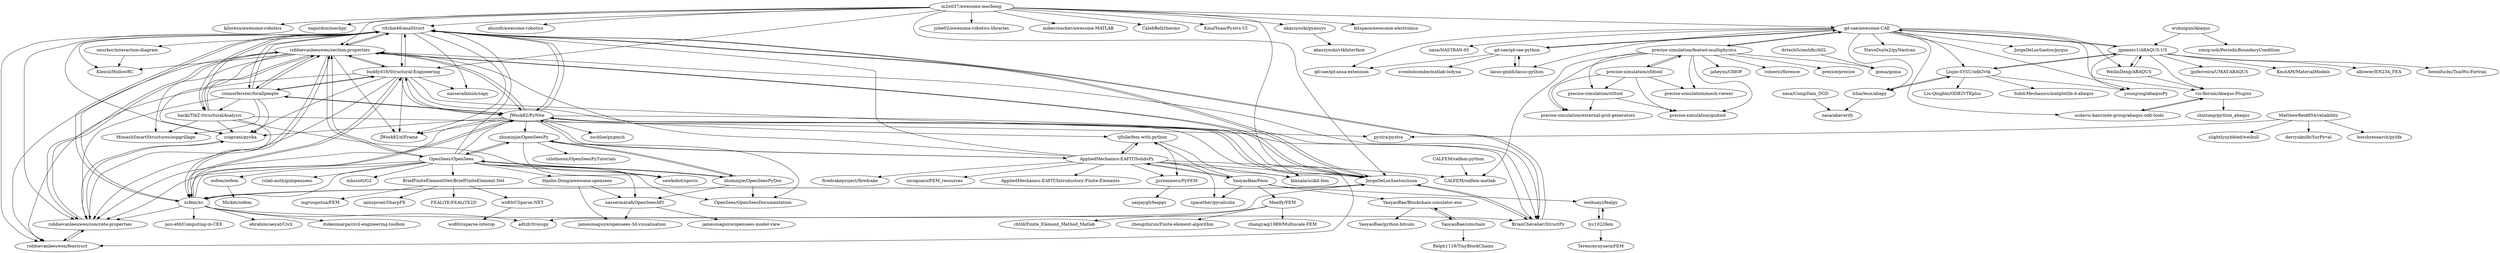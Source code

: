 digraph G {
"m2n037/awesome-mecheng" -> "qd-cae/awesome-CAE"
"m2n037/awesome-mecheng" -> "kiloreux/awesome-robotics" ["e"=1]
"m2n037/awesome-mecheng" -> "nagordon/mechpy"
"m2n037/awesome-mecheng" -> "ritchie46/anaStruct"
"m2n037/awesome-mecheng" -> "robbievanleeuwen/section-properties"
"m2n037/awesome-mecheng" -> "ahundt/awesome-robotics" ["e"=1]
"m2n037/awesome-mecheng" -> "buddyd16/Structural-Engineering"
"m2n037/awesome-mecheng" -> "akaszynski/pyansys"
"m2n037/awesome-mecheng" -> "jslee02/awesome-robotics-libraries" ["e"=1]
"m2n037/awesome-mecheng" -> "mikecroucher/awesome-MATLAB" ["e"=1]
"m2n037/awesome-mecheng" -> "CalebBell/thermo" ["e"=1]
"m2n037/awesome-mecheng" -> "KmolYuan/Pyslvs-UI"
"m2n037/awesome-mecheng" -> "JorgeDeLosSantos/nusa"
"m2n037/awesome-mecheng" -> "kinnala/scikit-fem" ["e"=1]
"m2n037/awesome-mecheng" -> "kitspace/awesome-electronics" ["e"=1]
"Hanlin-Dong/awesome-opensees" -> "nassermarafi/OpenSeesAPI"
"Hanlin-Dong/awesome-opensees" -> "jamesmaguire/opensees-3d-visualisation"
"YaoyaoBae/simchain" -> "YaoyaoBae/Blockchain-simulator-exe"
"YaoyaoBae/simchain" -> "Relph1119/TinyBlockChains"
"akaszynski/pyansys" -> "akaszynski/vtkInterface"
"ritchie46/anaStruct" -> "robbievanleeuwen/section-properties"
"ritchie46/anaStruct" -> "JWock82/PyNite"
"ritchie46/anaStruct" -> "buddyd16/Structural-Engineering"
"ritchie46/anaStruct" -> "JorgeDeLosSantos/nusa"
"ritchie46/anaStruct" -> "BrianChevalier/StructPy"
"ritchie46/anaStruct" -> "ccaprani/pycba"
"ritchie46/anaStruct" -> "robbievanleeuwen/concrete-properties"
"ritchie46/anaStruct" -> "xcfem/xc"
"ritchie46/anaStruct" -> "robbievanleeuwen/feastruct"
"ritchie46/anaStruct" -> "hackl/TikZ-StructuralAnalysis"
"ritchie46/anaStruct" -> "Kleissl/HollowRC"
"ritchie46/anaStruct" -> "nasseralkmim/sapy"
"ritchie46/anaStruct" -> "JWock82/xlFrame"
"ritchie46/anaStruct" -> "onurkoc/interaction-diagram"
"ritchie46/anaStruct" -> "connorferster/forallpeople"
"qd-cae/awesome-CAE" -> "qd-cae/qd-cae-python"
"qd-cae/awesome-CAE" -> "jgomezc1/ABAQUS-US"
"qd-cae/awesome-CAE" -> "lcharleux/abapy"
"qd-cae/awesome-CAE" -> "ucdavis-kanvinde-group/abaqus-odb-tools"
"qd-cae/awesome-CAE" -> "vis-florum/Abaqus-Plugins"
"qd-cae/awesome-CAE" -> "SteveDoyle2/pyNastran" ["e"=1]
"qd-cae/awesome-CAE" -> "Liujie-SYSU/odb2vtk"
"qd-cae/awesome-CAE" -> "precise-simulation/featool-multiphysics"
"qd-cae/awesome-CAE" -> "lasso-gmbh/lasso-python"
"qd-cae/awesome-CAE" -> "JorgeDeLosSantos/pyqus"
"qd-cae/awesome-CAE" -> "WeilinDeng/ABAQUS"
"qd-cae/awesome-CAE" -> "nasa/NASTRAN-95" ["e"=1]
"qd-cae/awesome-CAE" -> "youngung/abaqusPy"
"qd-cae/awesome-CAE" -> "qd-cae/qd-ansa-extension"
"OpenSees/OpenSees" -> "zhuminjie/OpenSeesPyDoc"
"OpenSees/OpenSees" -> "zhuminjie/OpenSeesPy"
"OpenSees/OpenSees" -> "Hanlin-Dong/awesome-opensees"
"OpenSees/OpenSees" -> "rclab-auth/gidopensees"
"OpenSees/OpenSees" -> "robbievanleeuwen/section-properties"
"OpenSees/OpenSees" -> "OpenSees/OpenSeesDocumentation"
"OpenSees/OpenSees" -> "xcfem/xc"
"OpenSees/OpenSees" -> "nassermarafi/OpenSeesAPI"
"OpenSees/OpenSees" -> "oofem/oofem"
"OpenSees/OpenSees" -> "BriefFiniteElementNet/BriefFiniteElement.Net"
"OpenSees/OpenSees" -> "ritchie46/anaStruct"
"OpenSees/OpenSees" -> "robbievanleeuwen/concrete-properties"
"OpenSees/OpenSees" -> "JWock82/PyNite"
"OpenSees/OpenSees" -> "sewkokot/opsvis"
"OpenSees/OpenSees" -> "mhscott/G2"
"Meelfy/FEM" -> "chtld/Finite_Element_Method_Matlab"
"Meelfy/FEM" -> "zhengzhirun/Finite-element-algorithm"
"Meelfy/FEM" -> "zhangyaqi1989/Multiscale-FEM"
"YaoyaoBae/Feon" -> "AppliedMechanics-EAFIT/SolidsPy"
"YaoyaoBae/Feon" -> "YaoyaoBae/Blockchain-simulator-exe"
"YaoyaoBae/Feon" -> "tjfulle/fem-with-python"
"YaoyaoBae/Feon" -> "weihuayi/fealpy"
"YaoyaoBae/Feon" -> "Meelfy/FEM"
"YaoyaoBae/Feon" -> "spacether/pycalculix" ["e"=1]
"jgomezc1/ABAQUS-US" -> "WeilinDeng/ABAQUS"
"jgomezc1/ABAQUS-US" -> "jpsferreira/UMAT-ABAQUS"
"jgomezc1/ABAQUS-US" -> "KnutAM/MaterialModels"
"jgomezc1/ABAQUS-US" -> "youngung/abaqusPy"
"jgomezc1/ABAQUS-US" -> "albower/EN234_FEA"
"jgomezc1/ABAQUS-US" -> "vis-florum/Abaqus-Plugins"
"jgomezc1/ABAQUS-US" -> "Liujie-SYSU/odb2vtk"
"jgomezc1/ABAQUS-US" -> "bennifuchs/TsaiWu-Fortran"
"jgomezc1/ABAQUS-US" -> "qd-cae/awesome-CAE"
"jjcremmers/PyFEM" -> "sanjayg0/feappv" ["e"=1]
"BrianChevalier/StructPy" -> "JorgeDeLosSantos/nusa"
"BrianChevalier/StructPy" -> "ritchie46/anaStruct"
"JorgeDeLosSantos/nusa" -> "BrianChevalier/StructPy"
"JorgeDeLosSantos/nusa" -> "ritchie46/anaStruct"
"JorgeDeLosSantos/nusa" -> "JWock82/PyNite"
"JorgeDeLosSantos/nusa" -> "adtzlr/trusspy"
"JorgeDeLosSantos/nusa" -> "xcfem/xc"
"JorgeDeLosSantos/nusa" -> "robbievanleeuwen/section-properties"
"buddyd16/Structural-Engineering" -> "ritchie46/anaStruct"
"buddyd16/Structural-Engineering" -> "JWock82/PyNite"
"buddyd16/Structural-Engineering" -> "robbievanleeuwen/section-properties"
"buddyd16/Structural-Engineering" -> "xcfem/xc"
"buddyd16/Structural-Engineering" -> "BrianChevalier/StructPy"
"buddyd16/Structural-Engineering" -> "JorgeDeLosSantos/nusa"
"buddyd16/Structural-Engineering" -> "JWock82/xlFrame"
"buddyd16/Structural-Engineering" -> "robbievanleeuwen/feastruct"
"buddyd16/Structural-Engineering" -> "robbievanleeuwen/concrete-properties"
"buddyd16/Structural-Engineering" -> "nasseralkmim/sapy"
"buddyd16/Structural-Engineering" -> "ccaprani/pycba"
"buddyd16/Structural-Engineering" -> "connorferster/forallpeople"
"wuhuiguo/Abaqus" -> "smrg-uob/PeriodicBoundaryCondition"
"wuhuiguo/Abaqus" -> "jgomezc1/ABAQUS-US"
"zhuminjie/OpenSeesPyDoc" -> "zhuminjie/OpenSeesPy"
"zhuminjie/OpenSeesPyDoc" -> "nassermarafi/OpenSeesAPI"
"zhuminjie/OpenSeesPyDoc" -> "OpenSees/OpenSeesDocumentation"
"zhuminjie/OpenSeesPyDoc" -> "OpenSees/OpenSees"
"nassermarafi/OpenSeesAPI" -> "jamesmaguire/opensees-3d-visualisation"
"nassermarafi/OpenSeesAPI" -> "jamesmaguire/opensees-model-view"
"lcharleux/abapy" -> "Liujie-SYSU/odb2vtk"
"lcharleux/abapy" -> "nasa/abaverify"
"robbievanleeuwen/section-properties" -> "ritchie46/anaStruct"
"robbievanleeuwen/section-properties" -> "robbievanleeuwen/concrete-properties"
"robbievanleeuwen/section-properties" -> "JWock82/PyNite"
"robbievanleeuwen/section-properties" -> "xcfem/xc"
"robbievanleeuwen/section-properties" -> "buddyd16/Structural-Engineering"
"robbievanleeuwen/section-properties" -> "connorferster/forallpeople"
"robbievanleeuwen/section-properties" -> "ccaprani/pycba"
"robbievanleeuwen/section-properties" -> "robbievanleeuwen/feastruct"
"robbievanleeuwen/section-properties" -> "hackl/TikZ-StructuralAnalysis"
"robbievanleeuwen/section-properties" -> "JorgeDeLosSantos/nusa"
"robbievanleeuwen/section-properties" -> "BrianChevalier/StructPy"
"robbievanleeuwen/section-properties" -> "Kleissl/HollowRC"
"robbievanleeuwen/section-properties" -> "JWock82/xlFrame"
"robbievanleeuwen/section-properties" -> "OpenSees/OpenSees"
"robbievanleeuwen/section-properties" -> "MonashSmartStructures/ospgrillage"
"AppliedMechanics-EAFIT/SolidsPy" -> "tjfulle/fem-with-python"
"AppliedMechanics-EAFIT/SolidsPy" -> "kinnala/scikit-fem" ["e"=1]
"AppliedMechanics-EAFIT/SolidsPy" -> "jjcremmers/PyFEM"
"AppliedMechanics-EAFIT/SolidsPy" -> "JorgeDeLosSantos/nusa"
"AppliedMechanics-EAFIT/SolidsPy" -> "YaoyaoBae/Feon"
"AppliedMechanics-EAFIT/SolidsPy" -> "firedrakeproject/firedrake" ["e"=1]
"AppliedMechanics-EAFIT/SolidsPy" -> "JWock82/PyNite"
"AppliedMechanics-EAFIT/SolidsPy" -> "ritchie46/anaStruct"
"AppliedMechanics-EAFIT/SolidsPy" -> "CALFEM/calfem-matlab"
"AppliedMechanics-EAFIT/SolidsPy" -> "nicoguaro/FEM_resources"
"AppliedMechanics-EAFIT/SolidsPy" -> "spacether/pycalculix" ["e"=1]
"AppliedMechanics-EAFIT/SolidsPy" -> "robbievanleeuwen/section-properties"
"AppliedMechanics-EAFIT/SolidsPy" -> "AppliedMechanics-EAFIT/Introductory-Finite-Elements"
"precise-simulation/cfdtool" -> "precise-simulation/mesh-viewer"
"precise-simulation/cfdtool" -> "precise-simulation/external-grid-generators"
"precise-simulation/cfdtool" -> "precise-simulation/guitool"
"precise-simulation/cfdtool" -> "precise-simulation/stltool"
"precise-simulation/cfdtool" -> "precise-simulation/featool-multiphysics"
"CALFEM/calfem-python" -> "CALFEM/calfem-matlab"
"WeilinDeng/ABAQUS" -> "jgomezc1/ABAQUS-US"
"WeilinDeng/ABAQUS" -> "vis-florum/Abaqus-Plugins"
"oofem/oofem" -> "Micket/oofem"
"weihuayi/fealpy" -> "lyc102/ifem"
"YaoyaoBae/Blockchain-simulator-exe" -> "YaoyaoBae/simchain"
"YaoyaoBae/Blockchain-simulator-exe" -> "YaoyaoBae/python-bitcoin"
"tjfulle/fem-with-python" -> "kinnala/scikit-fem" ["e"=1]
"tjfulle/fem-with-python" -> "AppliedMechanics-EAFIT/SolidsPy"
"tjfulle/fem-with-python" -> "jjcremmers/PyFEM"
"nasa/CompDam_DGD" -> "nasa/abaverify"
"MatthewReid854/reliability" -> "pystra/pystra"
"MatthewReid854/reliability" -> "slightlynybbled/weibull"
"MatthewReid854/reliability" -> "derrynknife/SurPyval"
"MatthewReid854/reliability" -> "boschresearch/pylife"
"precise-simulation/featool-multiphysics" -> "precise-simulation/cfdtool"
"precise-simulation/featool-multiphysics" -> "precise-simulation/stltool"
"precise-simulation/featool-multiphysics" -> "CALFEM/calfem-matlab"
"precise-simulation/featool-multiphysics" -> "jaheyns/CfdOF" ["e"=1]
"precise-simulation/featool-multiphysics" -> "precise-simulation/external-grid-generators"
"precise-simulation/featool-multiphysics" -> "qd-cae/awesome-CAE"
"precise-simulation/featool-multiphysics" -> "precise-simulation/mesh-viewer"
"precise-simulation/featool-multiphysics" -> "romeric/florence"
"precise-simulation/featool-multiphysics" -> "precice/precice" ["e"=1]
"precise-simulation/featool-multiphysics" -> "goma/goma"
"precise-simulation/featool-multiphysics" -> "precise-simulation/guitool"
"JWock82/PyNite" -> "ritchie46/anaStruct"
"JWock82/PyNite" -> "robbievanleeuwen/section-properties"
"JWock82/PyNite" -> "buddyd16/Structural-Engineering"
"JWock82/PyNite" -> "JorgeDeLosSantos/nusa"
"JWock82/PyNite" -> "JWock82/xlFrame"
"JWock82/PyNite" -> "xcfem/xc"
"JWock82/PyNite" -> "BrianChevalier/StructPy"
"JWock82/PyNite" -> "robbievanleeuwen/feastruct"
"JWock82/PyNite" -> "robbievanleeuwen/concrete-properties"
"JWock82/PyNite" -> "connorferster/forallpeople"
"JWock82/PyNite" -> "ccaprani/pycba"
"JWock82/PyNite" -> "zhuminjie/OpenSeesPy"
"JWock82/PyNite" -> "nschloe/pygmsh" ["e"=1]
"JWock82/PyNite" -> "AppliedMechanics-EAFIT/SolidsPy"
"JWock82/PyNite" -> "tjfulle/fem-with-python"
"robbievanleeuwen/feastruct" -> "robbievanleeuwen/concrete-properties"
"xcfem/xc" -> "robbievanleeuwen/concrete-properties"
"xcfem/xc" -> "robbievanleeuwen/section-properties"
"xcfem/xc" -> "ritchie46/anaStruct"
"xcfem/xc" -> "JorgeDeLosSantos/nusa"
"xcfem/xc" -> "adtzlr/trusspy"
"xcfem/xc" -> "JWock82/PyNite"
"xcfem/xc" -> "psu-efd/Computing-in-CEE"
"xcfem/xc" -> "buddyd16/Structural-Engineering"
"xcfem/xc" -> "BrianChevalier/StructPy"
"xcfem/xc" -> "ebrahimraeyat/Civil"
"xcfem/xc" -> "dukenmarga/civil-engineering-toolbox"
"hackl/TikZ-StructuralAnalysis" -> "robbievanleeuwen/concrete-properties"
"hackl/TikZ-StructuralAnalysis" -> "ccaprani/pycba"
"hackl/TikZ-StructuralAnalysis" -> "ritchie46/anaStruct"
"hackl/TikZ-StructuralAnalysis" -> "sewkokot/opsvis"
"hackl/TikZ-StructuralAnalysis" -> "pystra/pystra"
"hackl/TikZ-StructuralAnalysis" -> "robbievanleeuwen/section-properties"
"hackl/TikZ-StructuralAnalysis" -> "MonashSmartStructures/ospgrillage"
"robbievanleeuwen/concrete-properties" -> "ccaprani/pycba"
"robbievanleeuwen/concrete-properties" -> "robbievanleeuwen/section-properties"
"robbievanleeuwen/concrete-properties" -> "robbievanleeuwen/feastruct"
"lyc102/ifem" -> "weihuayi/fealpy"
"lyc102/ifem" -> "Terenceyuyue/mFEM"
"BriefFiniteElementNet/BriefFiniteElement.Net" -> "iainsproat/SharpFE"
"BriefFiniteElementNet/BriefFiniteElement.Net" -> "wo80/CSparse.NET"
"BriefFiniteElementNet/BriefFiniteElement.Net" -> "FEALiTE/FEALiTE2D"
"BriefFiniteElementNet/BriefFiniteElement.Net" -> "mgroupntua/FEM"
"wo80/CSparse.NET" -> "wo80/csparse-interop"
"ucdavis-kanvinde-group/abaqus-odb-tools" -> "vis-florum/Abaqus-Plugins"
"qd-cae/qd-cae-python" -> "lasso-gmbh/lasso-python"
"qd-cae/qd-cae-python" -> "qd-cae/awesome-CAE"
"qd-cae/qd-cae-python" -> "qd-cae/qd-ansa-extension"
"qd-cae/qd-cae-python" -> "svenholcombe/matlab-lsdyna"
"ccaprani/pycba" -> "robbievanleeuwen/concrete-properties"
"connorferster/forallpeople" -> "robbievanleeuwen/concrete-properties"
"connorferster/forallpeople" -> "ccaprani/pycba"
"connorferster/forallpeople" -> "robbievanleeuwen/section-properties"
"connorferster/forallpeople" -> "MonashSmartStructures/ospgrillage"
"connorferster/forallpeople" -> "JWock82/PyNite"
"connorferster/forallpeople" -> "hackl/TikZ-StructuralAnalysis"
"connorferster/forallpeople" -> "ritchie46/anaStruct"
"connorferster/forallpeople" -> "buddyd16/Structural-Engineering"
"onurkoc/interaction-diagram" -> "Kleissl/HollowRC"
"Liujie-SYSU/odb2vtk" -> "lcharleux/abapy"
"Liujie-SYSU/odb2vtk" -> "Liu-Qingbin/ODB2VTKplus"
"Liujie-SYSU/odb2vtk" -> "jgomezc1/ABAQUS-US"
"Liujie-SYSU/odb2vtk" -> "youngung/abaqusPy"
"Liujie-SYSU/odb2vtk" -> "Solid-Mechanics/matplotlib-4-abaqus"
"AvtechScientific/ASL" -> "goma/goma"
"vis-florum/Abaqus-Plugins" -> "ucdavis-kanvinde-group/abaqus-odb-tools"
"vis-florum/Abaqus-Plugins" -> "chintanp/python_abaqus"
"zhuminjie/OpenSeesPy" -> "zhuminjie/OpenSeesPyDoc"
"zhuminjie/OpenSeesPy" -> "sewkokot/opsvis"
"zhuminjie/OpenSeesPy" -> "OpenSees/OpenSeesDocumentation"
"zhuminjie/OpenSeesPy" -> "cslotboom/OpenSeesPyTutorials"
"zhuminjie/OpenSeesPy" -> "OpenSees/OpenSees"
"precise-simulation/stltool" -> "precise-simulation/guitool"
"precise-simulation/stltool" -> "precise-simulation/external-grid-generators"
"lasso-gmbh/lasso-python" -> "qd-cae/qd-cae-python"
"m2n037/awesome-mecheng" ["l"="21.04,34.197"]
"qd-cae/awesome-CAE" ["l"="21.108,34.293"]
"kiloreux/awesome-robotics" ["l"="29.161,41.766"]
"nagordon/mechpy" ["l"="21.055,34.219"]
"ritchie46/anaStruct" ["l"="21.02,34.149"]
"robbievanleeuwen/section-properties" ["l"="21.024,34.138"]
"ahundt/awesome-robotics" ["l"="29.169,41.743"]
"buddyd16/Structural-Engineering" ["l"="21.031,34.155"]
"akaszynski/pyansys" ["l"="20.989,34.221"]
"jslee02/awesome-robotics-libraries" ["l"="29.134,41.746"]
"mikecroucher/awesome-MATLAB" ["l"="7.73,10.326"]
"CalebBell/thermo" ["l"="17.09,37.068"]
"KmolYuan/Pyslvs-UI" ["l"="21.024,34.226"]
"JorgeDeLosSantos/nusa" ["l"="21.049,34.147"]
"kinnala/scikit-fem" ["l"="21.744,34.579"]
"kitspace/awesome-electronics" ["l"="27.528,-19.336"]
"Hanlin-Dong/awesome-opensees" ["l"="20.996,34.057"]
"nassermarafi/OpenSeesAPI" ["l"="20.982,34.066"]
"jamesmaguire/opensees-3d-visualisation" ["l"="20.98,34.048"]
"YaoyaoBae/simchain" ["l"="21.203,34.149"]
"YaoyaoBae/Blockchain-simulator-exe" ["l"="21.18,34.139"]
"Relph1119/TinyBlockChains" ["l"="21.227,34.157"]
"akaszynski/vtkInterface" ["l"="20.962,34.233"]
"JWock82/PyNite" ["l"="21.043,34.132"]
"BrianChevalier/StructPy" ["l"="21.04,34.143"]
"ccaprani/pycba" ["l"="21.007,34.137"]
"robbievanleeuwen/concrete-properties" ["l"="21.009,34.126"]
"xcfem/xc" ["l"="21.021,34.126"]
"robbievanleeuwen/feastruct" ["l"="21.031,34.122"]
"hackl/TikZ-StructuralAnalysis" ["l"="20.988,34.136"]
"Kleissl/HollowRC" ["l"="21.005,34.164"]
"nasseralkmim/sapy" ["l"="21.02,34.17"]
"JWock82/xlFrame" ["l"="21.047,34.159"]
"onurkoc/interaction-diagram" ["l"="20.99,34.169"]
"connorferster/forallpeople" ["l"="21.005,34.15"]
"qd-cae/qd-cae-python" ["l"="21.13,34.274"]
"jgomezc1/ABAQUS-US" ["l"="21.122,34.333"]
"lcharleux/abapy" ["l"="21.159,34.306"]
"ucdavis-kanvinde-group/abaqus-odb-tools" ["l"="21.089,34.311"]
"vis-florum/Abaqus-Plugins" ["l"="21.093,34.325"]
"SteveDoyle2/pyNastran" ["l"="21.891,34.505"]
"Liujie-SYSU/odb2vtk" ["l"="21.146,34.322"]
"precise-simulation/featool-multiphysics" ["l"="21.068,34.279"]
"lasso-gmbh/lasso-python" ["l"="21.112,34.271"]
"JorgeDeLosSantos/pyqus" ["l"="21.132,34.299"]
"WeilinDeng/ABAQUS" ["l"="21.11,34.32"]
"nasa/NASTRAN-95" ["l"="21.871,34.467"]
"youngung/abaqusPy" ["l"="21.127,34.314"]
"qd-cae/qd-ansa-extension" ["l"="21.138,34.286"]
"OpenSees/OpenSees" ["l"="21.011,34.092"]
"zhuminjie/OpenSeesPyDoc" ["l"="21.008,34.074"]
"zhuminjie/OpenSeesPy" ["l"="21.031,34.089"]
"rclab-auth/gidopensees" ["l"="21.028,34.055"]
"OpenSees/OpenSeesDocumentation" ["l"="21.024,34.073"]
"oofem/oofem" ["l"="20.956,34.077"]
"BriefFiniteElementNet/BriefFiniteElement.Net" ["l"="21.002,34.026"]
"sewkokot/opsvis" ["l"="21.001,34.106"]
"mhscott/G2" ["l"="21.037,34.075"]
"Meelfy/FEM" ["l"="21.16,34.085"]
"chtld/Finite_Element_Method_Matlab" ["l"="21.17,34.063"]
"zhengzhirun/Finite-element-algorithm" ["l"="21.152,34.066"]
"zhangyaqi1989/Multiscale-FEM" ["l"="21.184,34.074"]
"YaoyaoBae/Feon" ["l"="21.139,34.125"]
"AppliedMechanics-EAFIT/SolidsPy" ["l"="21.083,34.143"]
"tjfulle/fem-with-python" ["l"="21.101,34.13"]
"weihuayi/fealpy" ["l"="21.191,34.108"]
"spacether/pycalculix" ["l"="21.898,34.557"]
"jpsferreira/UMAT-ABAQUS" ["l"="21.111,34.36"]
"KnutAM/MaterialModels" ["l"="21.143,34.349"]
"albower/EN234_FEA" ["l"="21.127,34.353"]
"bennifuchs/TsaiWu-Fortran" ["l"="21.103,34.349"]
"jjcremmers/PyFEM" ["l"="21.11,34.114"]
"sanjayg0/feappv" ["l"="21.961,34.474"]
"adtzlr/trusspy" ["l"="21.056,34.118"]
"wuhuiguo/Abaqus" ["l"="21.136,34.374"]
"smrg-uob/PeriodicBoundaryCondition" ["l"="21.144,34.396"]
"jamesmaguire/opensees-model-view" ["l"="20.961,34.05"]
"nasa/abaverify" ["l"="21.195,34.309"]
"MonashSmartStructures/ospgrillage" ["l"="20.986,34.15"]
"firedrakeproject/firedrake" ["l"="21.773,34.532"]
"CALFEM/calfem-matlab" ["l"="21.088,34.213"]
"nicoguaro/FEM_resources" ["l"="21.085,34.117"]
"AppliedMechanics-EAFIT/Introductory-Finite-Elements" ["l"="21.111,34.158"]
"precise-simulation/cfdtool" ["l"="21.048,34.276"]
"precise-simulation/mesh-viewer" ["l"="21.045,34.29"]
"precise-simulation/external-grid-generators" ["l"="21.067,34.265"]
"precise-simulation/guitool" ["l"="21.043,34.267"]
"precise-simulation/stltool" ["l"="21.055,34.263"]
"CALFEM/calfem-python" ["l"="21.118,34.216"]
"Micket/oofem" ["l"="20.926,34.065"]
"lyc102/ifem" ["l"="21.219,34.099"]
"YaoyaoBae/python-bitcoin" ["l"="21.196,34.134"]
"nasa/CompDam_DGD" ["l"="21.225,34.313"]
"MatthewReid854/reliability" ["l"="20.873,34.138"]
"pystra/pystra" ["l"="20.925,34.138"]
"slightlynybbled/weibull" ["l"="20.858,34.119"]
"derrynknife/SurPyval" ["l"="20.845,34.134"]
"boschresearch/pylife" ["l"="20.847,34.154"]
"jaheyns/CfdOF" ["l"="21.872,34.316"]
"romeric/florence" ["l"="21.057,34.304"]
"precice/precice" ["l"="21.827,34.468"]
"goma/goma" ["l"="21.024,34.309"]
"nschloe/pygmsh" ["l"="21.767,34.597"]
"psu-efd/Computing-in-CEE" ["l"="20.973,34.123"]
"ebrahimraeyat/Civil" ["l"="20.992,34.117"]
"dukenmarga/civil-engineering-toolbox" ["l"="20.982,34.107"]
"Terenceyuyue/mFEM" ["l"="21.241,34.093"]
"iainsproat/SharpFE" ["l"="21.023,34.007"]
"wo80/CSparse.NET" ["l"="20.993,33.996"]
"FEALiTE/FEALiTE2D" ["l"="20.982,34.014"]
"mgroupntua/FEM" ["l"="21.004,34.009"]
"wo80/csparse-interop" ["l"="20.989,33.98"]
"svenholcombe/matlab-lsdyna" ["l"="21.152,34.263"]
"Liu-Qingbin/ODB2VTKplus" ["l"="21.167,34.342"]
"Solid-Mechanics/matplotlib-4-abaqus" ["l"="21.175,34.326"]
"AvtechScientific/ASL" ["l"="20.996,34.331"]
"chintanp/python_abaqus" ["l"="21.075,34.344"]
"cslotboom/OpenSeesPyTutorials" ["l"="21.056,34.074"]
}